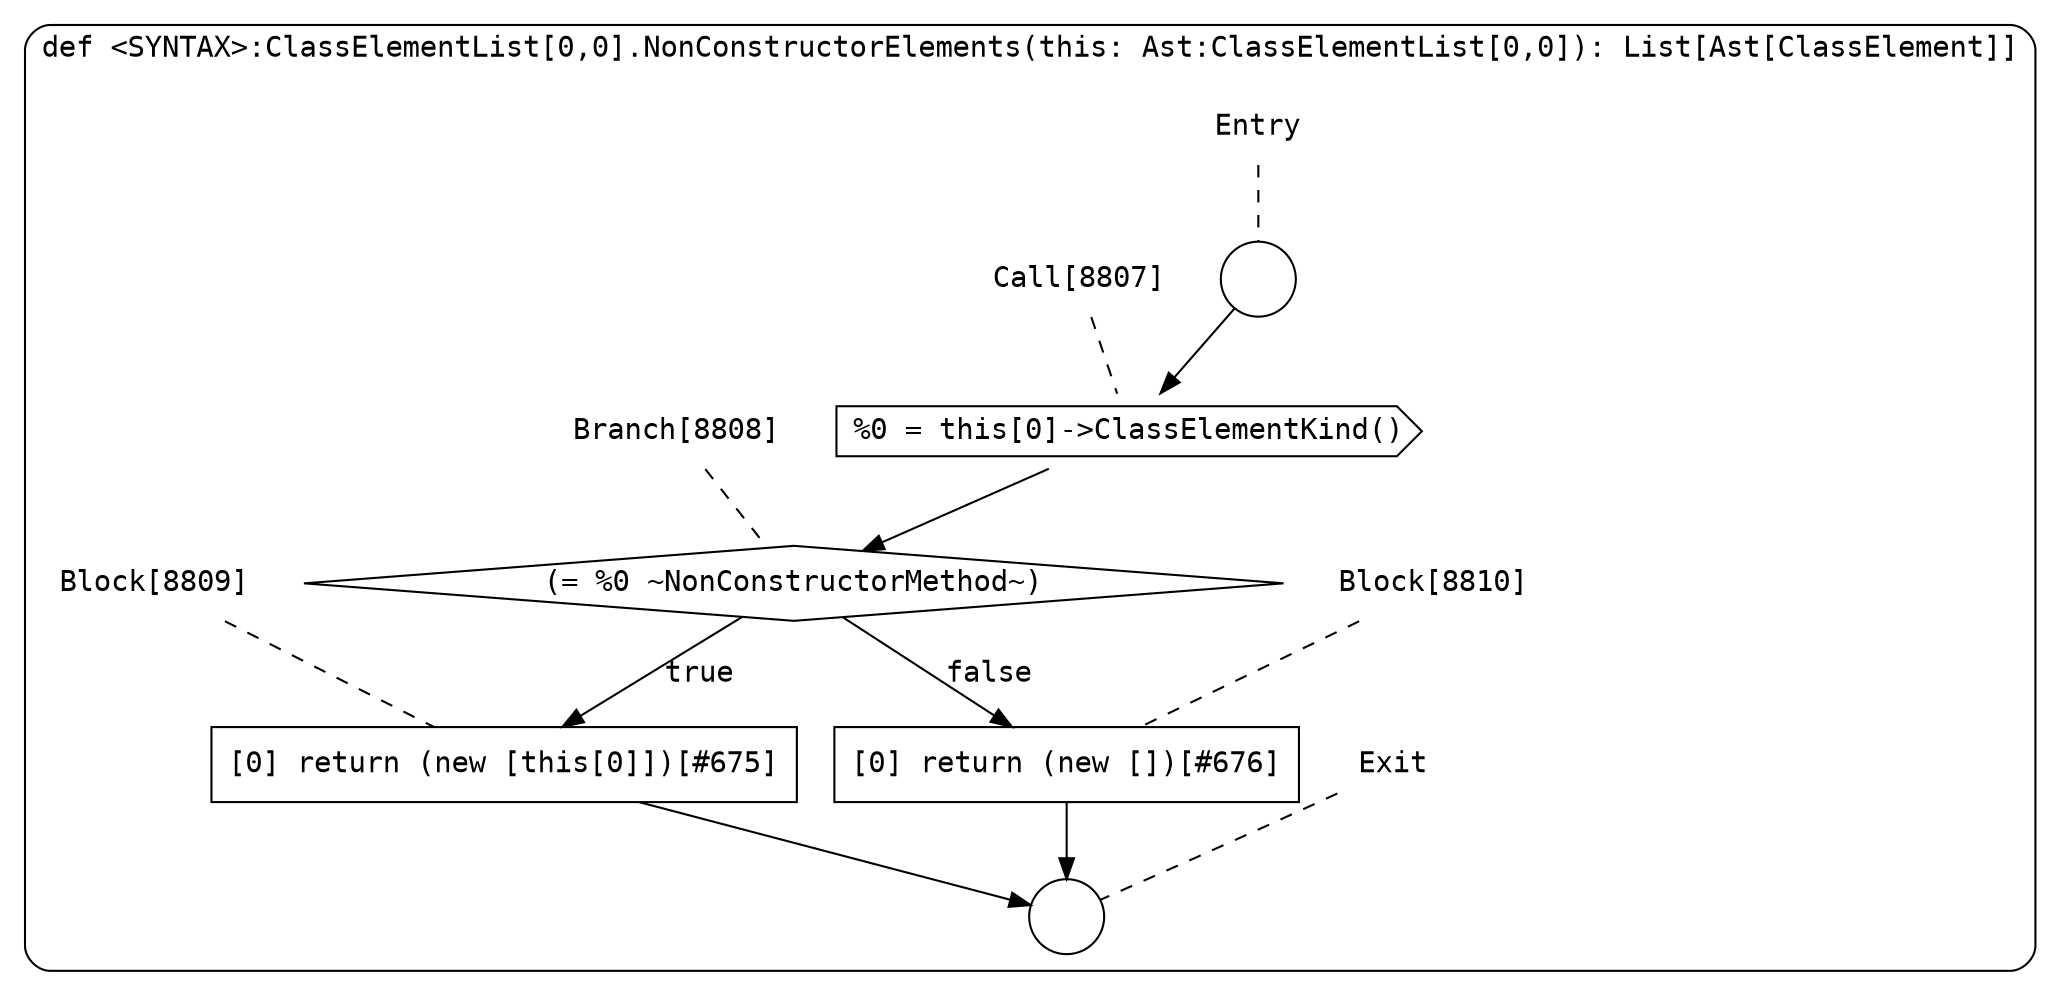 digraph {
  graph [fontname = "Consolas"]
  node [fontname = "Consolas"]
  edge [fontname = "Consolas"]
  subgraph cluster1631 {
    label = "def <SYNTAX>:ClassElementList[0,0].NonConstructorElements(this: Ast:ClassElementList[0,0]): List[Ast[ClassElement]]"
    style = rounded
    cluster1631_entry_name [shape=none, label=<<font color="black">Entry</font>>]
    cluster1631_entry_name -> cluster1631_entry [arrowhead=none, color="black", style=dashed]
    cluster1631_entry [shape=circle label=" " color="black" fillcolor="white" style=filled]
    cluster1631_entry -> node8807 [color="black"]
    cluster1631_exit_name [shape=none, label=<<font color="black">Exit</font>>]
    cluster1631_exit_name -> cluster1631_exit [arrowhead=none, color="black", style=dashed]
    cluster1631_exit [shape=circle label=" " color="black" fillcolor="white" style=filled]
    node8807_name [shape=none, label=<<font color="black">Call[8807]</font>>]
    node8807_name -> node8807 [arrowhead=none, color="black", style=dashed]
    node8807 [shape=cds, label=<<font color="black">%0 = this[0]-&gt;ClassElementKind()</font>> color="black" fillcolor="white", style=filled]
    node8807 -> node8808 [color="black"]
    node8808_name [shape=none, label=<<font color="black">Branch[8808]</font>>]
    node8808_name -> node8808 [arrowhead=none, color="black", style=dashed]
    node8808 [shape=diamond, label=<<font color="black">(= %0 ~NonConstructorMethod~)</font>> color="black" fillcolor="white", style=filled]
    node8808 -> node8809 [label=<<font color="black">true</font>> color="black"]
    node8808 -> node8810 [label=<<font color="black">false</font>> color="black"]
    node8809_name [shape=none, label=<<font color="black">Block[8809]</font>>]
    node8809_name -> node8809 [arrowhead=none, color="black", style=dashed]
    node8809 [shape=box, label=<<font color="black">[0] return (new [this[0]])[#675]<BR ALIGN="LEFT"/></font>> color="black" fillcolor="white", style=filled]
    node8809 -> cluster1631_exit [color="black"]
    node8810_name [shape=none, label=<<font color="black">Block[8810]</font>>]
    node8810_name -> node8810 [arrowhead=none, color="black", style=dashed]
    node8810 [shape=box, label=<<font color="black">[0] return (new [])[#676]<BR ALIGN="LEFT"/></font>> color="black" fillcolor="white", style=filled]
    node8810 -> cluster1631_exit [color="black"]
  }
}